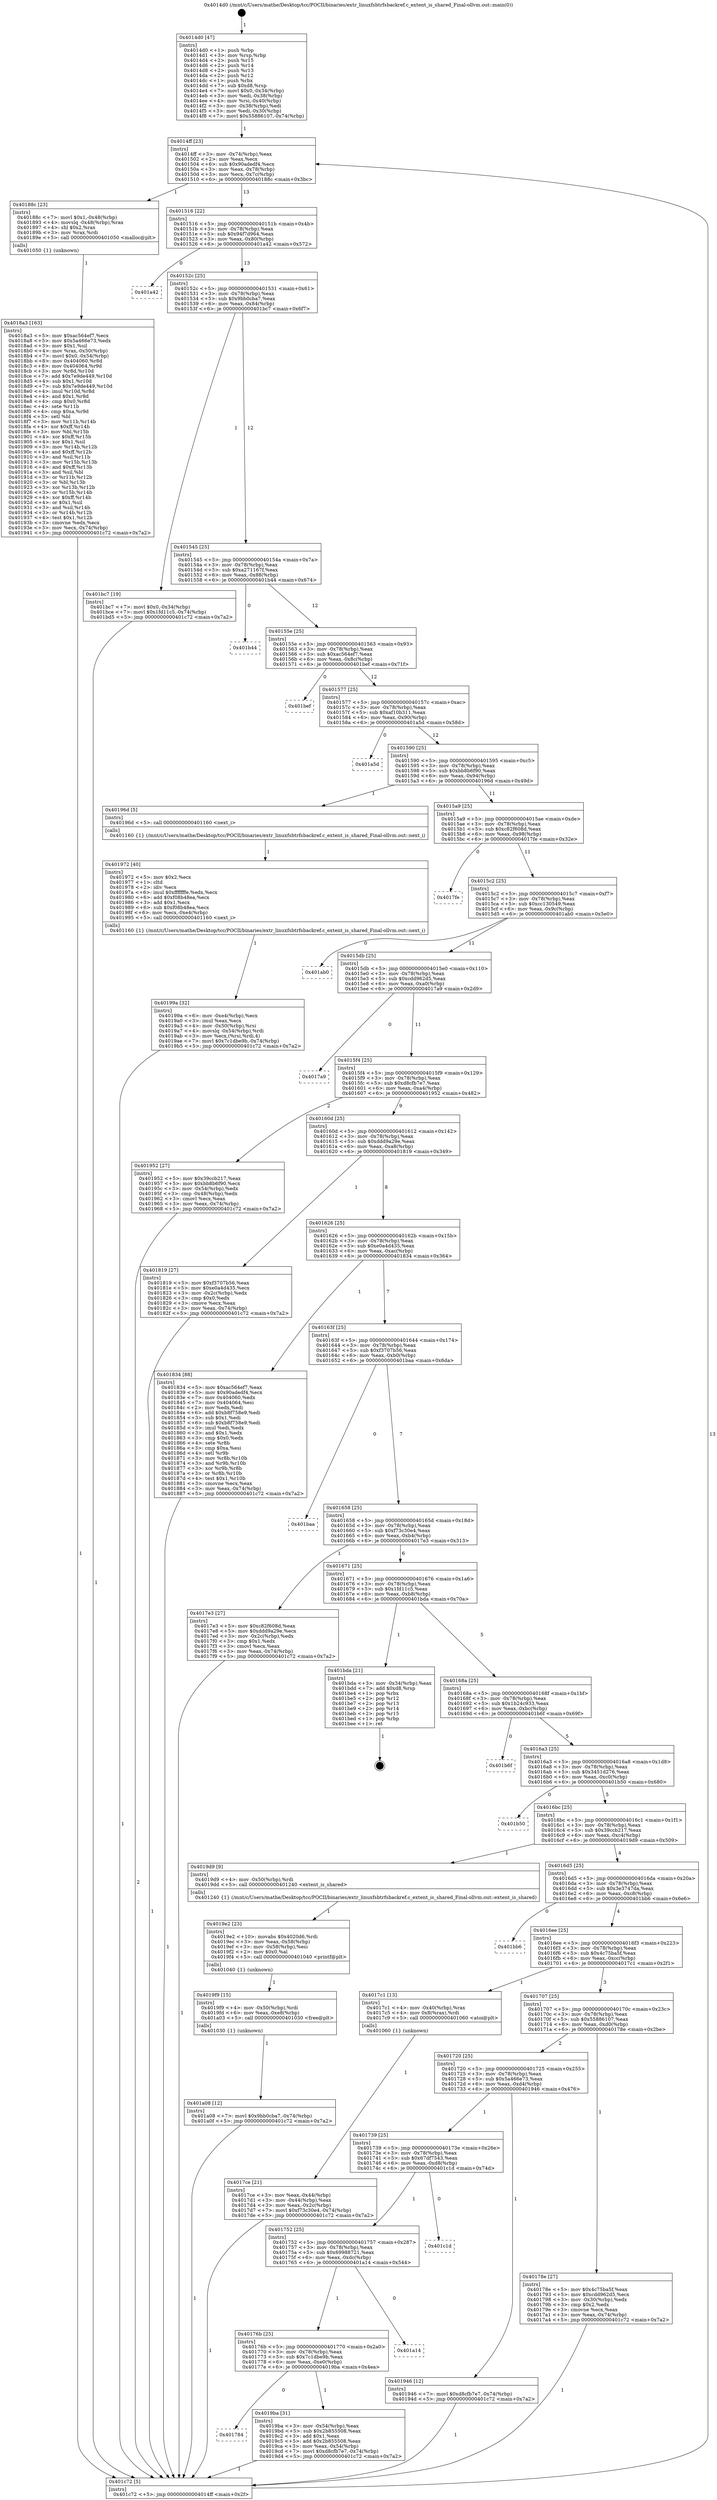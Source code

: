 digraph "0x4014d0" {
  label = "0x4014d0 (/mnt/c/Users/mathe/Desktop/tcc/POCII/binaries/extr_linuxfsbtrfsbackref.c_extent_is_shared_Final-ollvm.out::main(0))"
  labelloc = "t"
  node[shape=record]

  Entry [label="",width=0.3,height=0.3,shape=circle,fillcolor=black,style=filled]
  "0x4014ff" [label="{
     0x4014ff [23]\l
     | [instrs]\l
     &nbsp;&nbsp;0x4014ff \<+3\>: mov -0x74(%rbp),%eax\l
     &nbsp;&nbsp;0x401502 \<+2\>: mov %eax,%ecx\l
     &nbsp;&nbsp;0x401504 \<+6\>: sub $0x90adedf4,%ecx\l
     &nbsp;&nbsp;0x40150a \<+3\>: mov %eax,-0x78(%rbp)\l
     &nbsp;&nbsp;0x40150d \<+3\>: mov %ecx,-0x7c(%rbp)\l
     &nbsp;&nbsp;0x401510 \<+6\>: je 000000000040188c \<main+0x3bc\>\l
  }"]
  "0x40188c" [label="{
     0x40188c [23]\l
     | [instrs]\l
     &nbsp;&nbsp;0x40188c \<+7\>: movl $0x1,-0x48(%rbp)\l
     &nbsp;&nbsp;0x401893 \<+4\>: movslq -0x48(%rbp),%rax\l
     &nbsp;&nbsp;0x401897 \<+4\>: shl $0x2,%rax\l
     &nbsp;&nbsp;0x40189b \<+3\>: mov %rax,%rdi\l
     &nbsp;&nbsp;0x40189e \<+5\>: call 0000000000401050 \<malloc@plt\>\l
     | [calls]\l
     &nbsp;&nbsp;0x401050 \{1\} (unknown)\l
  }"]
  "0x401516" [label="{
     0x401516 [22]\l
     | [instrs]\l
     &nbsp;&nbsp;0x401516 \<+5\>: jmp 000000000040151b \<main+0x4b\>\l
     &nbsp;&nbsp;0x40151b \<+3\>: mov -0x78(%rbp),%eax\l
     &nbsp;&nbsp;0x40151e \<+5\>: sub $0x94f7d964,%eax\l
     &nbsp;&nbsp;0x401523 \<+3\>: mov %eax,-0x80(%rbp)\l
     &nbsp;&nbsp;0x401526 \<+6\>: je 0000000000401a42 \<main+0x572\>\l
  }"]
  Exit [label="",width=0.3,height=0.3,shape=circle,fillcolor=black,style=filled,peripheries=2]
  "0x401a42" [label="{
     0x401a42\l
  }", style=dashed]
  "0x40152c" [label="{
     0x40152c [25]\l
     | [instrs]\l
     &nbsp;&nbsp;0x40152c \<+5\>: jmp 0000000000401531 \<main+0x61\>\l
     &nbsp;&nbsp;0x401531 \<+3\>: mov -0x78(%rbp),%eax\l
     &nbsp;&nbsp;0x401534 \<+5\>: sub $0x9bb0cba7,%eax\l
     &nbsp;&nbsp;0x401539 \<+6\>: mov %eax,-0x84(%rbp)\l
     &nbsp;&nbsp;0x40153f \<+6\>: je 0000000000401bc7 \<main+0x6f7\>\l
  }"]
  "0x401a08" [label="{
     0x401a08 [12]\l
     | [instrs]\l
     &nbsp;&nbsp;0x401a08 \<+7\>: movl $0x9bb0cba7,-0x74(%rbp)\l
     &nbsp;&nbsp;0x401a0f \<+5\>: jmp 0000000000401c72 \<main+0x7a2\>\l
  }"]
  "0x401bc7" [label="{
     0x401bc7 [19]\l
     | [instrs]\l
     &nbsp;&nbsp;0x401bc7 \<+7\>: movl $0x0,-0x34(%rbp)\l
     &nbsp;&nbsp;0x401bce \<+7\>: movl $0x1fd11c5,-0x74(%rbp)\l
     &nbsp;&nbsp;0x401bd5 \<+5\>: jmp 0000000000401c72 \<main+0x7a2\>\l
  }"]
  "0x401545" [label="{
     0x401545 [25]\l
     | [instrs]\l
     &nbsp;&nbsp;0x401545 \<+5\>: jmp 000000000040154a \<main+0x7a\>\l
     &nbsp;&nbsp;0x40154a \<+3\>: mov -0x78(%rbp),%eax\l
     &nbsp;&nbsp;0x40154d \<+5\>: sub $0xa271167f,%eax\l
     &nbsp;&nbsp;0x401552 \<+6\>: mov %eax,-0x88(%rbp)\l
     &nbsp;&nbsp;0x401558 \<+6\>: je 0000000000401b44 \<main+0x674\>\l
  }"]
  "0x4019f9" [label="{
     0x4019f9 [15]\l
     | [instrs]\l
     &nbsp;&nbsp;0x4019f9 \<+4\>: mov -0x50(%rbp),%rdi\l
     &nbsp;&nbsp;0x4019fd \<+6\>: mov %eax,-0xe8(%rbp)\l
     &nbsp;&nbsp;0x401a03 \<+5\>: call 0000000000401030 \<free@plt\>\l
     | [calls]\l
     &nbsp;&nbsp;0x401030 \{1\} (unknown)\l
  }"]
  "0x401b44" [label="{
     0x401b44\l
  }", style=dashed]
  "0x40155e" [label="{
     0x40155e [25]\l
     | [instrs]\l
     &nbsp;&nbsp;0x40155e \<+5\>: jmp 0000000000401563 \<main+0x93\>\l
     &nbsp;&nbsp;0x401563 \<+3\>: mov -0x78(%rbp),%eax\l
     &nbsp;&nbsp;0x401566 \<+5\>: sub $0xac564ef7,%eax\l
     &nbsp;&nbsp;0x40156b \<+6\>: mov %eax,-0x8c(%rbp)\l
     &nbsp;&nbsp;0x401571 \<+6\>: je 0000000000401bef \<main+0x71f\>\l
  }"]
  "0x4019e2" [label="{
     0x4019e2 [23]\l
     | [instrs]\l
     &nbsp;&nbsp;0x4019e2 \<+10\>: movabs $0x4020d6,%rdi\l
     &nbsp;&nbsp;0x4019ec \<+3\>: mov %eax,-0x58(%rbp)\l
     &nbsp;&nbsp;0x4019ef \<+3\>: mov -0x58(%rbp),%esi\l
     &nbsp;&nbsp;0x4019f2 \<+2\>: mov $0x0,%al\l
     &nbsp;&nbsp;0x4019f4 \<+5\>: call 0000000000401040 \<printf@plt\>\l
     | [calls]\l
     &nbsp;&nbsp;0x401040 \{1\} (unknown)\l
  }"]
  "0x401bef" [label="{
     0x401bef\l
  }", style=dashed]
  "0x401577" [label="{
     0x401577 [25]\l
     | [instrs]\l
     &nbsp;&nbsp;0x401577 \<+5\>: jmp 000000000040157c \<main+0xac\>\l
     &nbsp;&nbsp;0x40157c \<+3\>: mov -0x78(%rbp),%eax\l
     &nbsp;&nbsp;0x40157f \<+5\>: sub $0xaf10b311,%eax\l
     &nbsp;&nbsp;0x401584 \<+6\>: mov %eax,-0x90(%rbp)\l
     &nbsp;&nbsp;0x40158a \<+6\>: je 0000000000401a5d \<main+0x58d\>\l
  }"]
  "0x401784" [label="{
     0x401784\l
  }", style=dashed]
  "0x401a5d" [label="{
     0x401a5d\l
  }", style=dashed]
  "0x401590" [label="{
     0x401590 [25]\l
     | [instrs]\l
     &nbsp;&nbsp;0x401590 \<+5\>: jmp 0000000000401595 \<main+0xc5\>\l
     &nbsp;&nbsp;0x401595 \<+3\>: mov -0x78(%rbp),%eax\l
     &nbsp;&nbsp;0x401598 \<+5\>: sub $0xbb8b6f90,%eax\l
     &nbsp;&nbsp;0x40159d \<+6\>: mov %eax,-0x94(%rbp)\l
     &nbsp;&nbsp;0x4015a3 \<+6\>: je 000000000040196d \<main+0x49d\>\l
  }"]
  "0x4019ba" [label="{
     0x4019ba [31]\l
     | [instrs]\l
     &nbsp;&nbsp;0x4019ba \<+3\>: mov -0x54(%rbp),%eax\l
     &nbsp;&nbsp;0x4019bd \<+5\>: sub $0x2b855508,%eax\l
     &nbsp;&nbsp;0x4019c2 \<+3\>: add $0x1,%eax\l
     &nbsp;&nbsp;0x4019c5 \<+5\>: add $0x2b855508,%eax\l
     &nbsp;&nbsp;0x4019ca \<+3\>: mov %eax,-0x54(%rbp)\l
     &nbsp;&nbsp;0x4019cd \<+7\>: movl $0xd8cfb7e7,-0x74(%rbp)\l
     &nbsp;&nbsp;0x4019d4 \<+5\>: jmp 0000000000401c72 \<main+0x7a2\>\l
  }"]
  "0x40196d" [label="{
     0x40196d [5]\l
     | [instrs]\l
     &nbsp;&nbsp;0x40196d \<+5\>: call 0000000000401160 \<next_i\>\l
     | [calls]\l
     &nbsp;&nbsp;0x401160 \{1\} (/mnt/c/Users/mathe/Desktop/tcc/POCII/binaries/extr_linuxfsbtrfsbackref.c_extent_is_shared_Final-ollvm.out::next_i)\l
  }"]
  "0x4015a9" [label="{
     0x4015a9 [25]\l
     | [instrs]\l
     &nbsp;&nbsp;0x4015a9 \<+5\>: jmp 00000000004015ae \<main+0xde\>\l
     &nbsp;&nbsp;0x4015ae \<+3\>: mov -0x78(%rbp),%eax\l
     &nbsp;&nbsp;0x4015b1 \<+5\>: sub $0xc82f608d,%eax\l
     &nbsp;&nbsp;0x4015b6 \<+6\>: mov %eax,-0x98(%rbp)\l
     &nbsp;&nbsp;0x4015bc \<+6\>: je 00000000004017fe \<main+0x32e\>\l
  }"]
  "0x40176b" [label="{
     0x40176b [25]\l
     | [instrs]\l
     &nbsp;&nbsp;0x40176b \<+5\>: jmp 0000000000401770 \<main+0x2a0\>\l
     &nbsp;&nbsp;0x401770 \<+3\>: mov -0x78(%rbp),%eax\l
     &nbsp;&nbsp;0x401773 \<+5\>: sub $0x7c1dbe9b,%eax\l
     &nbsp;&nbsp;0x401778 \<+6\>: mov %eax,-0xe0(%rbp)\l
     &nbsp;&nbsp;0x40177e \<+6\>: je 00000000004019ba \<main+0x4ea\>\l
  }"]
  "0x4017fe" [label="{
     0x4017fe\l
  }", style=dashed]
  "0x4015c2" [label="{
     0x4015c2 [25]\l
     | [instrs]\l
     &nbsp;&nbsp;0x4015c2 \<+5\>: jmp 00000000004015c7 \<main+0xf7\>\l
     &nbsp;&nbsp;0x4015c7 \<+3\>: mov -0x78(%rbp),%eax\l
     &nbsp;&nbsp;0x4015ca \<+5\>: sub $0xcc130549,%eax\l
     &nbsp;&nbsp;0x4015cf \<+6\>: mov %eax,-0x9c(%rbp)\l
     &nbsp;&nbsp;0x4015d5 \<+6\>: je 0000000000401ab0 \<main+0x5e0\>\l
  }"]
  "0x401a14" [label="{
     0x401a14\l
  }", style=dashed]
  "0x401ab0" [label="{
     0x401ab0\l
  }", style=dashed]
  "0x4015db" [label="{
     0x4015db [25]\l
     | [instrs]\l
     &nbsp;&nbsp;0x4015db \<+5\>: jmp 00000000004015e0 \<main+0x110\>\l
     &nbsp;&nbsp;0x4015e0 \<+3\>: mov -0x78(%rbp),%eax\l
     &nbsp;&nbsp;0x4015e3 \<+5\>: sub $0xcdd962d5,%eax\l
     &nbsp;&nbsp;0x4015e8 \<+6\>: mov %eax,-0xa0(%rbp)\l
     &nbsp;&nbsp;0x4015ee \<+6\>: je 00000000004017a9 \<main+0x2d9\>\l
  }"]
  "0x401752" [label="{
     0x401752 [25]\l
     | [instrs]\l
     &nbsp;&nbsp;0x401752 \<+5\>: jmp 0000000000401757 \<main+0x287\>\l
     &nbsp;&nbsp;0x401757 \<+3\>: mov -0x78(%rbp),%eax\l
     &nbsp;&nbsp;0x40175a \<+5\>: sub $0x69988721,%eax\l
     &nbsp;&nbsp;0x40175f \<+6\>: mov %eax,-0xdc(%rbp)\l
     &nbsp;&nbsp;0x401765 \<+6\>: je 0000000000401a14 \<main+0x544\>\l
  }"]
  "0x4017a9" [label="{
     0x4017a9\l
  }", style=dashed]
  "0x4015f4" [label="{
     0x4015f4 [25]\l
     | [instrs]\l
     &nbsp;&nbsp;0x4015f4 \<+5\>: jmp 00000000004015f9 \<main+0x129\>\l
     &nbsp;&nbsp;0x4015f9 \<+3\>: mov -0x78(%rbp),%eax\l
     &nbsp;&nbsp;0x4015fc \<+5\>: sub $0xd8cfb7e7,%eax\l
     &nbsp;&nbsp;0x401601 \<+6\>: mov %eax,-0xa4(%rbp)\l
     &nbsp;&nbsp;0x401607 \<+6\>: je 0000000000401952 \<main+0x482\>\l
  }"]
  "0x401c1d" [label="{
     0x401c1d\l
  }", style=dashed]
  "0x401952" [label="{
     0x401952 [27]\l
     | [instrs]\l
     &nbsp;&nbsp;0x401952 \<+5\>: mov $0x39ccb217,%eax\l
     &nbsp;&nbsp;0x401957 \<+5\>: mov $0xbb8b6f90,%ecx\l
     &nbsp;&nbsp;0x40195c \<+3\>: mov -0x54(%rbp),%edx\l
     &nbsp;&nbsp;0x40195f \<+3\>: cmp -0x48(%rbp),%edx\l
     &nbsp;&nbsp;0x401962 \<+3\>: cmovl %ecx,%eax\l
     &nbsp;&nbsp;0x401965 \<+3\>: mov %eax,-0x74(%rbp)\l
     &nbsp;&nbsp;0x401968 \<+5\>: jmp 0000000000401c72 \<main+0x7a2\>\l
  }"]
  "0x40160d" [label="{
     0x40160d [25]\l
     | [instrs]\l
     &nbsp;&nbsp;0x40160d \<+5\>: jmp 0000000000401612 \<main+0x142\>\l
     &nbsp;&nbsp;0x401612 \<+3\>: mov -0x78(%rbp),%eax\l
     &nbsp;&nbsp;0x401615 \<+5\>: sub $0xddd9a29e,%eax\l
     &nbsp;&nbsp;0x40161a \<+6\>: mov %eax,-0xa8(%rbp)\l
     &nbsp;&nbsp;0x401620 \<+6\>: je 0000000000401819 \<main+0x349\>\l
  }"]
  "0x40199a" [label="{
     0x40199a [32]\l
     | [instrs]\l
     &nbsp;&nbsp;0x40199a \<+6\>: mov -0xe4(%rbp),%ecx\l
     &nbsp;&nbsp;0x4019a0 \<+3\>: imul %eax,%ecx\l
     &nbsp;&nbsp;0x4019a3 \<+4\>: mov -0x50(%rbp),%rsi\l
     &nbsp;&nbsp;0x4019a7 \<+4\>: movslq -0x54(%rbp),%rdi\l
     &nbsp;&nbsp;0x4019ab \<+3\>: mov %ecx,(%rsi,%rdi,4)\l
     &nbsp;&nbsp;0x4019ae \<+7\>: movl $0x7c1dbe9b,-0x74(%rbp)\l
     &nbsp;&nbsp;0x4019b5 \<+5\>: jmp 0000000000401c72 \<main+0x7a2\>\l
  }"]
  "0x401819" [label="{
     0x401819 [27]\l
     | [instrs]\l
     &nbsp;&nbsp;0x401819 \<+5\>: mov $0xf3707b56,%eax\l
     &nbsp;&nbsp;0x40181e \<+5\>: mov $0xe0a4d435,%ecx\l
     &nbsp;&nbsp;0x401823 \<+3\>: mov -0x2c(%rbp),%edx\l
     &nbsp;&nbsp;0x401826 \<+3\>: cmp $0x0,%edx\l
     &nbsp;&nbsp;0x401829 \<+3\>: cmove %ecx,%eax\l
     &nbsp;&nbsp;0x40182c \<+3\>: mov %eax,-0x74(%rbp)\l
     &nbsp;&nbsp;0x40182f \<+5\>: jmp 0000000000401c72 \<main+0x7a2\>\l
  }"]
  "0x401626" [label="{
     0x401626 [25]\l
     | [instrs]\l
     &nbsp;&nbsp;0x401626 \<+5\>: jmp 000000000040162b \<main+0x15b\>\l
     &nbsp;&nbsp;0x40162b \<+3\>: mov -0x78(%rbp),%eax\l
     &nbsp;&nbsp;0x40162e \<+5\>: sub $0xe0a4d435,%eax\l
     &nbsp;&nbsp;0x401633 \<+6\>: mov %eax,-0xac(%rbp)\l
     &nbsp;&nbsp;0x401639 \<+6\>: je 0000000000401834 \<main+0x364\>\l
  }"]
  "0x401972" [label="{
     0x401972 [40]\l
     | [instrs]\l
     &nbsp;&nbsp;0x401972 \<+5\>: mov $0x2,%ecx\l
     &nbsp;&nbsp;0x401977 \<+1\>: cltd\l
     &nbsp;&nbsp;0x401978 \<+2\>: idiv %ecx\l
     &nbsp;&nbsp;0x40197a \<+6\>: imul $0xfffffffe,%edx,%ecx\l
     &nbsp;&nbsp;0x401980 \<+6\>: add $0xf08b48ea,%ecx\l
     &nbsp;&nbsp;0x401986 \<+3\>: add $0x1,%ecx\l
     &nbsp;&nbsp;0x401989 \<+6\>: sub $0xf08b48ea,%ecx\l
     &nbsp;&nbsp;0x40198f \<+6\>: mov %ecx,-0xe4(%rbp)\l
     &nbsp;&nbsp;0x401995 \<+5\>: call 0000000000401160 \<next_i\>\l
     | [calls]\l
     &nbsp;&nbsp;0x401160 \{1\} (/mnt/c/Users/mathe/Desktop/tcc/POCII/binaries/extr_linuxfsbtrfsbackref.c_extent_is_shared_Final-ollvm.out::next_i)\l
  }"]
  "0x401834" [label="{
     0x401834 [88]\l
     | [instrs]\l
     &nbsp;&nbsp;0x401834 \<+5\>: mov $0xac564ef7,%eax\l
     &nbsp;&nbsp;0x401839 \<+5\>: mov $0x90adedf4,%ecx\l
     &nbsp;&nbsp;0x40183e \<+7\>: mov 0x404060,%edx\l
     &nbsp;&nbsp;0x401845 \<+7\>: mov 0x404064,%esi\l
     &nbsp;&nbsp;0x40184c \<+2\>: mov %edx,%edi\l
     &nbsp;&nbsp;0x40184e \<+6\>: add $0xb8f758e9,%edi\l
     &nbsp;&nbsp;0x401854 \<+3\>: sub $0x1,%edi\l
     &nbsp;&nbsp;0x401857 \<+6\>: sub $0xb8f758e9,%edi\l
     &nbsp;&nbsp;0x40185d \<+3\>: imul %edi,%edx\l
     &nbsp;&nbsp;0x401860 \<+3\>: and $0x1,%edx\l
     &nbsp;&nbsp;0x401863 \<+3\>: cmp $0x0,%edx\l
     &nbsp;&nbsp;0x401866 \<+4\>: sete %r8b\l
     &nbsp;&nbsp;0x40186a \<+3\>: cmp $0xa,%esi\l
     &nbsp;&nbsp;0x40186d \<+4\>: setl %r9b\l
     &nbsp;&nbsp;0x401871 \<+3\>: mov %r8b,%r10b\l
     &nbsp;&nbsp;0x401874 \<+3\>: and %r9b,%r10b\l
     &nbsp;&nbsp;0x401877 \<+3\>: xor %r9b,%r8b\l
     &nbsp;&nbsp;0x40187a \<+3\>: or %r8b,%r10b\l
     &nbsp;&nbsp;0x40187d \<+4\>: test $0x1,%r10b\l
     &nbsp;&nbsp;0x401881 \<+3\>: cmovne %ecx,%eax\l
     &nbsp;&nbsp;0x401884 \<+3\>: mov %eax,-0x74(%rbp)\l
     &nbsp;&nbsp;0x401887 \<+5\>: jmp 0000000000401c72 \<main+0x7a2\>\l
  }"]
  "0x40163f" [label="{
     0x40163f [25]\l
     | [instrs]\l
     &nbsp;&nbsp;0x40163f \<+5\>: jmp 0000000000401644 \<main+0x174\>\l
     &nbsp;&nbsp;0x401644 \<+3\>: mov -0x78(%rbp),%eax\l
     &nbsp;&nbsp;0x401647 \<+5\>: sub $0xf3707b56,%eax\l
     &nbsp;&nbsp;0x40164c \<+6\>: mov %eax,-0xb0(%rbp)\l
     &nbsp;&nbsp;0x401652 \<+6\>: je 0000000000401baa \<main+0x6da\>\l
  }"]
  "0x401739" [label="{
     0x401739 [25]\l
     | [instrs]\l
     &nbsp;&nbsp;0x401739 \<+5\>: jmp 000000000040173e \<main+0x26e\>\l
     &nbsp;&nbsp;0x40173e \<+3\>: mov -0x78(%rbp),%eax\l
     &nbsp;&nbsp;0x401741 \<+5\>: sub $0x67df7543,%eax\l
     &nbsp;&nbsp;0x401746 \<+6\>: mov %eax,-0xd8(%rbp)\l
     &nbsp;&nbsp;0x40174c \<+6\>: je 0000000000401c1d \<main+0x74d\>\l
  }"]
  "0x401baa" [label="{
     0x401baa\l
  }", style=dashed]
  "0x401658" [label="{
     0x401658 [25]\l
     | [instrs]\l
     &nbsp;&nbsp;0x401658 \<+5\>: jmp 000000000040165d \<main+0x18d\>\l
     &nbsp;&nbsp;0x40165d \<+3\>: mov -0x78(%rbp),%eax\l
     &nbsp;&nbsp;0x401660 \<+5\>: sub $0xf73c30e4,%eax\l
     &nbsp;&nbsp;0x401665 \<+6\>: mov %eax,-0xb4(%rbp)\l
     &nbsp;&nbsp;0x40166b \<+6\>: je 00000000004017e3 \<main+0x313\>\l
  }"]
  "0x401946" [label="{
     0x401946 [12]\l
     | [instrs]\l
     &nbsp;&nbsp;0x401946 \<+7\>: movl $0xd8cfb7e7,-0x74(%rbp)\l
     &nbsp;&nbsp;0x40194d \<+5\>: jmp 0000000000401c72 \<main+0x7a2\>\l
  }"]
  "0x4017e3" [label="{
     0x4017e3 [27]\l
     | [instrs]\l
     &nbsp;&nbsp;0x4017e3 \<+5\>: mov $0xc82f608d,%eax\l
     &nbsp;&nbsp;0x4017e8 \<+5\>: mov $0xddd9a29e,%ecx\l
     &nbsp;&nbsp;0x4017ed \<+3\>: mov -0x2c(%rbp),%edx\l
     &nbsp;&nbsp;0x4017f0 \<+3\>: cmp $0x1,%edx\l
     &nbsp;&nbsp;0x4017f3 \<+3\>: cmovl %ecx,%eax\l
     &nbsp;&nbsp;0x4017f6 \<+3\>: mov %eax,-0x74(%rbp)\l
     &nbsp;&nbsp;0x4017f9 \<+5\>: jmp 0000000000401c72 \<main+0x7a2\>\l
  }"]
  "0x401671" [label="{
     0x401671 [25]\l
     | [instrs]\l
     &nbsp;&nbsp;0x401671 \<+5\>: jmp 0000000000401676 \<main+0x1a6\>\l
     &nbsp;&nbsp;0x401676 \<+3\>: mov -0x78(%rbp),%eax\l
     &nbsp;&nbsp;0x401679 \<+5\>: sub $0x1fd11c5,%eax\l
     &nbsp;&nbsp;0x40167e \<+6\>: mov %eax,-0xb8(%rbp)\l
     &nbsp;&nbsp;0x401684 \<+6\>: je 0000000000401bda \<main+0x70a\>\l
  }"]
  "0x4018a3" [label="{
     0x4018a3 [163]\l
     | [instrs]\l
     &nbsp;&nbsp;0x4018a3 \<+5\>: mov $0xac564ef7,%ecx\l
     &nbsp;&nbsp;0x4018a8 \<+5\>: mov $0x5a466e73,%edx\l
     &nbsp;&nbsp;0x4018ad \<+3\>: mov $0x1,%sil\l
     &nbsp;&nbsp;0x4018b0 \<+4\>: mov %rax,-0x50(%rbp)\l
     &nbsp;&nbsp;0x4018b4 \<+7\>: movl $0x0,-0x54(%rbp)\l
     &nbsp;&nbsp;0x4018bb \<+8\>: mov 0x404060,%r8d\l
     &nbsp;&nbsp;0x4018c3 \<+8\>: mov 0x404064,%r9d\l
     &nbsp;&nbsp;0x4018cb \<+3\>: mov %r8d,%r10d\l
     &nbsp;&nbsp;0x4018ce \<+7\>: add $0x7e9de449,%r10d\l
     &nbsp;&nbsp;0x4018d5 \<+4\>: sub $0x1,%r10d\l
     &nbsp;&nbsp;0x4018d9 \<+7\>: sub $0x7e9de449,%r10d\l
     &nbsp;&nbsp;0x4018e0 \<+4\>: imul %r10d,%r8d\l
     &nbsp;&nbsp;0x4018e4 \<+4\>: and $0x1,%r8d\l
     &nbsp;&nbsp;0x4018e8 \<+4\>: cmp $0x0,%r8d\l
     &nbsp;&nbsp;0x4018ec \<+4\>: sete %r11b\l
     &nbsp;&nbsp;0x4018f0 \<+4\>: cmp $0xa,%r9d\l
     &nbsp;&nbsp;0x4018f4 \<+3\>: setl %bl\l
     &nbsp;&nbsp;0x4018f7 \<+3\>: mov %r11b,%r14b\l
     &nbsp;&nbsp;0x4018fa \<+4\>: xor $0xff,%r14b\l
     &nbsp;&nbsp;0x4018fe \<+3\>: mov %bl,%r15b\l
     &nbsp;&nbsp;0x401901 \<+4\>: xor $0xff,%r15b\l
     &nbsp;&nbsp;0x401905 \<+4\>: xor $0x1,%sil\l
     &nbsp;&nbsp;0x401909 \<+3\>: mov %r14b,%r12b\l
     &nbsp;&nbsp;0x40190c \<+4\>: and $0xff,%r12b\l
     &nbsp;&nbsp;0x401910 \<+3\>: and %sil,%r11b\l
     &nbsp;&nbsp;0x401913 \<+3\>: mov %r15b,%r13b\l
     &nbsp;&nbsp;0x401916 \<+4\>: and $0xff,%r13b\l
     &nbsp;&nbsp;0x40191a \<+3\>: and %sil,%bl\l
     &nbsp;&nbsp;0x40191d \<+3\>: or %r11b,%r12b\l
     &nbsp;&nbsp;0x401920 \<+3\>: or %bl,%r13b\l
     &nbsp;&nbsp;0x401923 \<+3\>: xor %r13b,%r12b\l
     &nbsp;&nbsp;0x401926 \<+3\>: or %r15b,%r14b\l
     &nbsp;&nbsp;0x401929 \<+4\>: xor $0xff,%r14b\l
     &nbsp;&nbsp;0x40192d \<+4\>: or $0x1,%sil\l
     &nbsp;&nbsp;0x401931 \<+3\>: and %sil,%r14b\l
     &nbsp;&nbsp;0x401934 \<+3\>: or %r14b,%r12b\l
     &nbsp;&nbsp;0x401937 \<+4\>: test $0x1,%r12b\l
     &nbsp;&nbsp;0x40193b \<+3\>: cmovne %edx,%ecx\l
     &nbsp;&nbsp;0x40193e \<+3\>: mov %ecx,-0x74(%rbp)\l
     &nbsp;&nbsp;0x401941 \<+5\>: jmp 0000000000401c72 \<main+0x7a2\>\l
  }"]
  "0x401bda" [label="{
     0x401bda [21]\l
     | [instrs]\l
     &nbsp;&nbsp;0x401bda \<+3\>: mov -0x34(%rbp),%eax\l
     &nbsp;&nbsp;0x401bdd \<+7\>: add $0xd8,%rsp\l
     &nbsp;&nbsp;0x401be4 \<+1\>: pop %rbx\l
     &nbsp;&nbsp;0x401be5 \<+2\>: pop %r12\l
     &nbsp;&nbsp;0x401be7 \<+2\>: pop %r13\l
     &nbsp;&nbsp;0x401be9 \<+2\>: pop %r14\l
     &nbsp;&nbsp;0x401beb \<+2\>: pop %r15\l
     &nbsp;&nbsp;0x401bed \<+1\>: pop %rbp\l
     &nbsp;&nbsp;0x401bee \<+1\>: ret\l
  }"]
  "0x40168a" [label="{
     0x40168a [25]\l
     | [instrs]\l
     &nbsp;&nbsp;0x40168a \<+5\>: jmp 000000000040168f \<main+0x1bf\>\l
     &nbsp;&nbsp;0x40168f \<+3\>: mov -0x78(%rbp),%eax\l
     &nbsp;&nbsp;0x401692 \<+5\>: sub $0x1b24c933,%eax\l
     &nbsp;&nbsp;0x401697 \<+6\>: mov %eax,-0xbc(%rbp)\l
     &nbsp;&nbsp;0x40169d \<+6\>: je 0000000000401b6f \<main+0x69f\>\l
  }"]
  "0x4017ce" [label="{
     0x4017ce [21]\l
     | [instrs]\l
     &nbsp;&nbsp;0x4017ce \<+3\>: mov %eax,-0x44(%rbp)\l
     &nbsp;&nbsp;0x4017d1 \<+3\>: mov -0x44(%rbp),%eax\l
     &nbsp;&nbsp;0x4017d4 \<+3\>: mov %eax,-0x2c(%rbp)\l
     &nbsp;&nbsp;0x4017d7 \<+7\>: movl $0xf73c30e4,-0x74(%rbp)\l
     &nbsp;&nbsp;0x4017de \<+5\>: jmp 0000000000401c72 \<main+0x7a2\>\l
  }"]
  "0x401b6f" [label="{
     0x401b6f\l
  }", style=dashed]
  "0x4016a3" [label="{
     0x4016a3 [25]\l
     | [instrs]\l
     &nbsp;&nbsp;0x4016a3 \<+5\>: jmp 00000000004016a8 \<main+0x1d8\>\l
     &nbsp;&nbsp;0x4016a8 \<+3\>: mov -0x78(%rbp),%eax\l
     &nbsp;&nbsp;0x4016ab \<+5\>: sub $0x3451d276,%eax\l
     &nbsp;&nbsp;0x4016b0 \<+6\>: mov %eax,-0xc0(%rbp)\l
     &nbsp;&nbsp;0x4016b6 \<+6\>: je 0000000000401b50 \<main+0x680\>\l
  }"]
  "0x4014d0" [label="{
     0x4014d0 [47]\l
     | [instrs]\l
     &nbsp;&nbsp;0x4014d0 \<+1\>: push %rbp\l
     &nbsp;&nbsp;0x4014d1 \<+3\>: mov %rsp,%rbp\l
     &nbsp;&nbsp;0x4014d4 \<+2\>: push %r15\l
     &nbsp;&nbsp;0x4014d6 \<+2\>: push %r14\l
     &nbsp;&nbsp;0x4014d8 \<+2\>: push %r13\l
     &nbsp;&nbsp;0x4014da \<+2\>: push %r12\l
     &nbsp;&nbsp;0x4014dc \<+1\>: push %rbx\l
     &nbsp;&nbsp;0x4014dd \<+7\>: sub $0xd8,%rsp\l
     &nbsp;&nbsp;0x4014e4 \<+7\>: movl $0x0,-0x34(%rbp)\l
     &nbsp;&nbsp;0x4014eb \<+3\>: mov %edi,-0x38(%rbp)\l
     &nbsp;&nbsp;0x4014ee \<+4\>: mov %rsi,-0x40(%rbp)\l
     &nbsp;&nbsp;0x4014f2 \<+3\>: mov -0x38(%rbp),%edi\l
     &nbsp;&nbsp;0x4014f5 \<+3\>: mov %edi,-0x30(%rbp)\l
     &nbsp;&nbsp;0x4014f8 \<+7\>: movl $0x55886107,-0x74(%rbp)\l
  }"]
  "0x401b50" [label="{
     0x401b50\l
  }", style=dashed]
  "0x4016bc" [label="{
     0x4016bc [25]\l
     | [instrs]\l
     &nbsp;&nbsp;0x4016bc \<+5\>: jmp 00000000004016c1 \<main+0x1f1\>\l
     &nbsp;&nbsp;0x4016c1 \<+3\>: mov -0x78(%rbp),%eax\l
     &nbsp;&nbsp;0x4016c4 \<+5\>: sub $0x39ccb217,%eax\l
     &nbsp;&nbsp;0x4016c9 \<+6\>: mov %eax,-0xc4(%rbp)\l
     &nbsp;&nbsp;0x4016cf \<+6\>: je 00000000004019d9 \<main+0x509\>\l
  }"]
  "0x401c72" [label="{
     0x401c72 [5]\l
     | [instrs]\l
     &nbsp;&nbsp;0x401c72 \<+5\>: jmp 00000000004014ff \<main+0x2f\>\l
  }"]
  "0x4019d9" [label="{
     0x4019d9 [9]\l
     | [instrs]\l
     &nbsp;&nbsp;0x4019d9 \<+4\>: mov -0x50(%rbp),%rdi\l
     &nbsp;&nbsp;0x4019dd \<+5\>: call 0000000000401240 \<extent_is_shared\>\l
     | [calls]\l
     &nbsp;&nbsp;0x401240 \{1\} (/mnt/c/Users/mathe/Desktop/tcc/POCII/binaries/extr_linuxfsbtrfsbackref.c_extent_is_shared_Final-ollvm.out::extent_is_shared)\l
  }"]
  "0x4016d5" [label="{
     0x4016d5 [25]\l
     | [instrs]\l
     &nbsp;&nbsp;0x4016d5 \<+5\>: jmp 00000000004016da \<main+0x20a\>\l
     &nbsp;&nbsp;0x4016da \<+3\>: mov -0x78(%rbp),%eax\l
     &nbsp;&nbsp;0x4016dd \<+5\>: sub $0x3e3747da,%eax\l
     &nbsp;&nbsp;0x4016e2 \<+6\>: mov %eax,-0xc8(%rbp)\l
     &nbsp;&nbsp;0x4016e8 \<+6\>: je 0000000000401bb6 \<main+0x6e6\>\l
  }"]
  "0x401720" [label="{
     0x401720 [25]\l
     | [instrs]\l
     &nbsp;&nbsp;0x401720 \<+5\>: jmp 0000000000401725 \<main+0x255\>\l
     &nbsp;&nbsp;0x401725 \<+3\>: mov -0x78(%rbp),%eax\l
     &nbsp;&nbsp;0x401728 \<+5\>: sub $0x5a466e73,%eax\l
     &nbsp;&nbsp;0x40172d \<+6\>: mov %eax,-0xd4(%rbp)\l
     &nbsp;&nbsp;0x401733 \<+6\>: je 0000000000401946 \<main+0x476\>\l
  }"]
  "0x401bb6" [label="{
     0x401bb6\l
  }", style=dashed]
  "0x4016ee" [label="{
     0x4016ee [25]\l
     | [instrs]\l
     &nbsp;&nbsp;0x4016ee \<+5\>: jmp 00000000004016f3 \<main+0x223\>\l
     &nbsp;&nbsp;0x4016f3 \<+3\>: mov -0x78(%rbp),%eax\l
     &nbsp;&nbsp;0x4016f6 \<+5\>: sub $0x4c75ba5f,%eax\l
     &nbsp;&nbsp;0x4016fb \<+6\>: mov %eax,-0xcc(%rbp)\l
     &nbsp;&nbsp;0x401701 \<+6\>: je 00000000004017c1 \<main+0x2f1\>\l
  }"]
  "0x40178e" [label="{
     0x40178e [27]\l
     | [instrs]\l
     &nbsp;&nbsp;0x40178e \<+5\>: mov $0x4c75ba5f,%eax\l
     &nbsp;&nbsp;0x401793 \<+5\>: mov $0xcdd962d5,%ecx\l
     &nbsp;&nbsp;0x401798 \<+3\>: mov -0x30(%rbp),%edx\l
     &nbsp;&nbsp;0x40179b \<+3\>: cmp $0x2,%edx\l
     &nbsp;&nbsp;0x40179e \<+3\>: cmovne %ecx,%eax\l
     &nbsp;&nbsp;0x4017a1 \<+3\>: mov %eax,-0x74(%rbp)\l
     &nbsp;&nbsp;0x4017a4 \<+5\>: jmp 0000000000401c72 \<main+0x7a2\>\l
  }"]
  "0x4017c1" [label="{
     0x4017c1 [13]\l
     | [instrs]\l
     &nbsp;&nbsp;0x4017c1 \<+4\>: mov -0x40(%rbp),%rax\l
     &nbsp;&nbsp;0x4017c5 \<+4\>: mov 0x8(%rax),%rdi\l
     &nbsp;&nbsp;0x4017c9 \<+5\>: call 0000000000401060 \<atoi@plt\>\l
     | [calls]\l
     &nbsp;&nbsp;0x401060 \{1\} (unknown)\l
  }"]
  "0x401707" [label="{
     0x401707 [25]\l
     | [instrs]\l
     &nbsp;&nbsp;0x401707 \<+5\>: jmp 000000000040170c \<main+0x23c\>\l
     &nbsp;&nbsp;0x40170c \<+3\>: mov -0x78(%rbp),%eax\l
     &nbsp;&nbsp;0x40170f \<+5\>: sub $0x55886107,%eax\l
     &nbsp;&nbsp;0x401714 \<+6\>: mov %eax,-0xd0(%rbp)\l
     &nbsp;&nbsp;0x40171a \<+6\>: je 000000000040178e \<main+0x2be\>\l
  }"]
  Entry -> "0x4014d0" [label=" 1"]
  "0x4014ff" -> "0x40188c" [label=" 1"]
  "0x4014ff" -> "0x401516" [label=" 13"]
  "0x401bda" -> Exit [label=" 1"]
  "0x401516" -> "0x401a42" [label=" 0"]
  "0x401516" -> "0x40152c" [label=" 13"]
  "0x401bc7" -> "0x401c72" [label=" 1"]
  "0x40152c" -> "0x401bc7" [label=" 1"]
  "0x40152c" -> "0x401545" [label=" 12"]
  "0x401a08" -> "0x401c72" [label=" 1"]
  "0x401545" -> "0x401b44" [label=" 0"]
  "0x401545" -> "0x40155e" [label=" 12"]
  "0x4019f9" -> "0x401a08" [label=" 1"]
  "0x40155e" -> "0x401bef" [label=" 0"]
  "0x40155e" -> "0x401577" [label=" 12"]
  "0x4019e2" -> "0x4019f9" [label=" 1"]
  "0x401577" -> "0x401a5d" [label=" 0"]
  "0x401577" -> "0x401590" [label=" 12"]
  "0x4019d9" -> "0x4019e2" [label=" 1"]
  "0x401590" -> "0x40196d" [label=" 1"]
  "0x401590" -> "0x4015a9" [label=" 11"]
  "0x4019ba" -> "0x401c72" [label=" 1"]
  "0x4015a9" -> "0x4017fe" [label=" 0"]
  "0x4015a9" -> "0x4015c2" [label=" 11"]
  "0x40176b" -> "0x4019ba" [label=" 1"]
  "0x4015c2" -> "0x401ab0" [label=" 0"]
  "0x4015c2" -> "0x4015db" [label=" 11"]
  "0x40176b" -> "0x401784" [label=" 0"]
  "0x4015db" -> "0x4017a9" [label=" 0"]
  "0x4015db" -> "0x4015f4" [label=" 11"]
  "0x401752" -> "0x401a14" [label=" 0"]
  "0x4015f4" -> "0x401952" [label=" 2"]
  "0x4015f4" -> "0x40160d" [label=" 9"]
  "0x401752" -> "0x40176b" [label=" 1"]
  "0x40160d" -> "0x401819" [label=" 1"]
  "0x40160d" -> "0x401626" [label=" 8"]
  "0x401739" -> "0x401c1d" [label=" 0"]
  "0x401626" -> "0x401834" [label=" 1"]
  "0x401626" -> "0x40163f" [label=" 7"]
  "0x401739" -> "0x401752" [label=" 1"]
  "0x40163f" -> "0x401baa" [label=" 0"]
  "0x40163f" -> "0x401658" [label=" 7"]
  "0x40199a" -> "0x401c72" [label=" 1"]
  "0x401658" -> "0x4017e3" [label=" 1"]
  "0x401658" -> "0x401671" [label=" 6"]
  "0x401972" -> "0x40199a" [label=" 1"]
  "0x401671" -> "0x401bda" [label=" 1"]
  "0x401671" -> "0x40168a" [label=" 5"]
  "0x401952" -> "0x401c72" [label=" 2"]
  "0x40168a" -> "0x401b6f" [label=" 0"]
  "0x40168a" -> "0x4016a3" [label=" 5"]
  "0x401946" -> "0x401c72" [label=" 1"]
  "0x4016a3" -> "0x401b50" [label=" 0"]
  "0x4016a3" -> "0x4016bc" [label=" 5"]
  "0x401720" -> "0x401739" [label=" 1"]
  "0x4016bc" -> "0x4019d9" [label=" 1"]
  "0x4016bc" -> "0x4016d5" [label=" 4"]
  "0x401720" -> "0x401946" [label=" 1"]
  "0x4016d5" -> "0x401bb6" [label=" 0"]
  "0x4016d5" -> "0x4016ee" [label=" 4"]
  "0x40196d" -> "0x401972" [label=" 1"]
  "0x4016ee" -> "0x4017c1" [label=" 1"]
  "0x4016ee" -> "0x401707" [label=" 3"]
  "0x4018a3" -> "0x401c72" [label=" 1"]
  "0x401707" -> "0x40178e" [label=" 1"]
  "0x401707" -> "0x401720" [label=" 2"]
  "0x40178e" -> "0x401c72" [label=" 1"]
  "0x4014d0" -> "0x4014ff" [label=" 1"]
  "0x401c72" -> "0x4014ff" [label=" 13"]
  "0x4017c1" -> "0x4017ce" [label=" 1"]
  "0x4017ce" -> "0x401c72" [label=" 1"]
  "0x4017e3" -> "0x401c72" [label=" 1"]
  "0x401819" -> "0x401c72" [label=" 1"]
  "0x401834" -> "0x401c72" [label=" 1"]
  "0x40188c" -> "0x4018a3" [label=" 1"]
}
